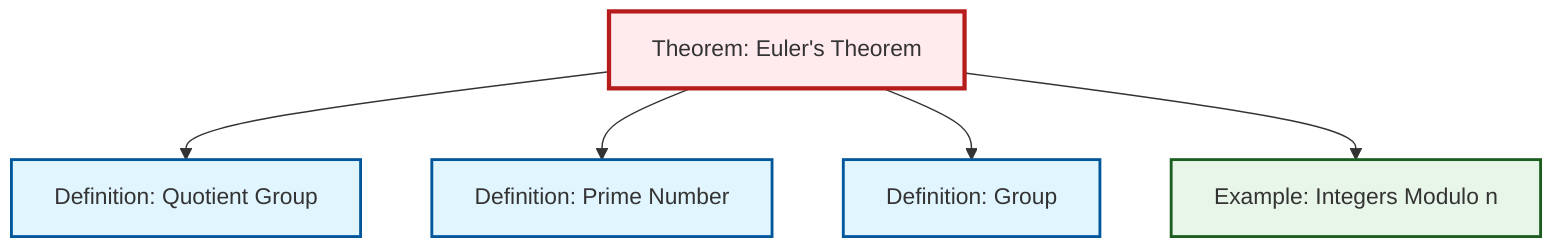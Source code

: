 graph TD
    classDef definition fill:#e1f5fe,stroke:#01579b,stroke-width:2px
    classDef theorem fill:#f3e5f5,stroke:#4a148c,stroke-width:2px
    classDef axiom fill:#fff3e0,stroke:#e65100,stroke-width:2px
    classDef example fill:#e8f5e9,stroke:#1b5e20,stroke-width:2px
    classDef current fill:#ffebee,stroke:#b71c1c,stroke-width:3px
    def-group["Definition: Group"]:::definition
    ex-quotient-integers-mod-n["Example: Integers Modulo n"]:::example
    def-quotient-group["Definition: Quotient Group"]:::definition
    thm-euler["Theorem: Euler's Theorem"]:::theorem
    def-prime["Definition: Prime Number"]:::definition
    thm-euler --> def-quotient-group
    thm-euler --> def-prime
    thm-euler --> def-group
    thm-euler --> ex-quotient-integers-mod-n
    class thm-euler current